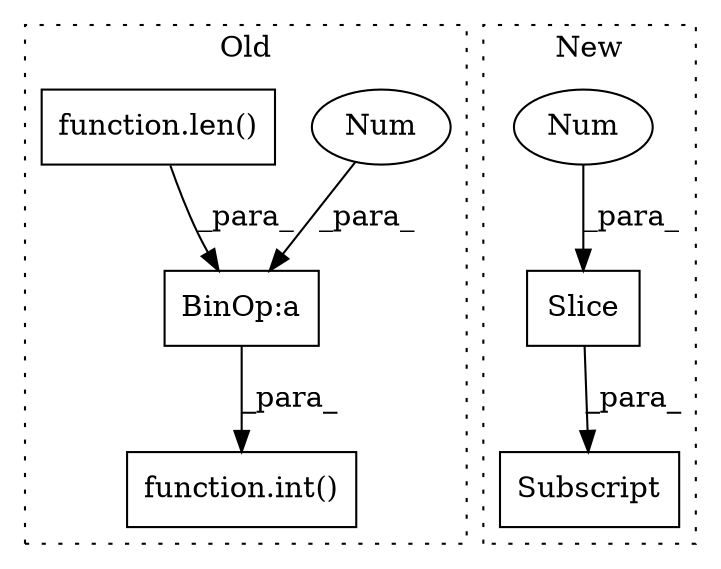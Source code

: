 digraph G {
subgraph cluster0 {
1 [label="function.int()" a="75" s="9141,9168" l="4,1" shape="box"];
5 [label="BinOp:a" a="82" s="9166" l="1" shape="box"];
6 [label="Num" a="76" s="9167" l="1" shape="ellipse"];
7 [label="function.len()" a="75" s="9145,9165" l="4,1" shape="box"];
label = "Old";
style="dotted";
}
subgraph cluster1 {
2 [label="Slice" a="80" s="11133" l="3" shape="box"];
3 [label="Num" a="76" s="11133" l="2" shape="ellipse"];
4 [label="Subscript" a="63" s="11121,0" l="16,0" shape="box"];
label = "New";
style="dotted";
}
2 -> 4 [label="_para_"];
3 -> 2 [label="_para_"];
5 -> 1 [label="_para_"];
6 -> 5 [label="_para_"];
7 -> 5 [label="_para_"];
}